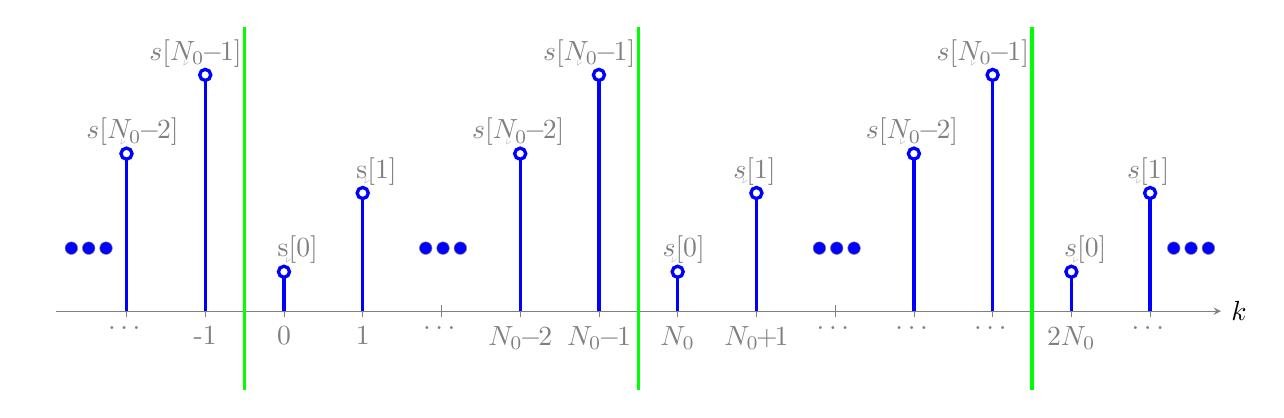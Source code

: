 ﻿\def\troispoints#1#2{
\filldraw [fill=blue] (#1,#2) 	circle (0.08);
\filldraw [fill=blue] (#1+0.22,#2) 	circle (0.08);
\filldraw [fill=blue] (#1+0.44,#2) 	circle (0.08);
}
\def\deb#1{\x-#1+0.5}
\def\fin#1{(\x-#1)+2}
\begin{tikzpicture}

	\begin{axis}[
			anchor = origin,  x=1cm, y=1cm,
			ymin=-1, ymax=3.6,
			x tick label style={anchor=north},
			xmin=-2.9, xmax = 11.9,
			ytick={0,1,2,3},
			xticklabels={,\dots,-1,0,1,\dots,$N_0\!\!-\!\!2$, $N_0\!\!-\!\!1$,$N_0$,$N_0\!\!+\!\!1$,\dots,\dots,\dots,$2N_0$,\dots},
			axis x line=center,
			axis y line =none, 
			xlabel={$k$},
			ylabel={$s[k]$},
			ylabel style = {anchor=south, thick, black},
			xlabel style = {anchor=west, thick, black},
			grid=minor,
			help lines]

		\addplot[very thick, blue, mark=*, mark options={fill=white},ycomb,samples at={-2, ..., -1}] plot( (\x, \fin{-2});

		\draw [green,very thick] (-0.5,-2) -- (-0.5,4)	 ;
		\addplot[very thick, blue, mark=*, mark options={fill=white},ycomb,samples at={0, ..., 1}] plot( (\x, \deb{0});
		\troispoints{1.8}{0.8}
		\addplot[very thick, blue, mark=*, mark options={fill=white},ycomb,samples at={3, ..., 4}] plot( (\x, \fin{3});

		\draw [green,very thick] (4.5,-2) -- (4.5,4)	 ;
		\addplot[very thick, blue, mark=*, mark options={fill=white},ycomb,samples at={5, ..., 6}] plot( (\x, \deb{5});
		\troispoints{6.8}{0.8}
		\addplot[very thick, blue, mark=*, mark options={fill=white},ycomb,samples at={8, ..., 9}] plot( (\x, \fin{8});

		\draw [green,very thick] (9.5,-2) -- (9.5,4)	 ;
		\addplot[very thick, blue, mark=*, mark options={fill=white},ycomb,samples at={10, ..., 11}] plot( (\x, \deb{10});

	\path (axis cs:10,0.6)-- +(5pt,5pt) node[rotate=60,scale=.3,pos=.25] {\textless} node{$s[0]$};    
	\path (axis cs:10.8,1.6)-- +(5pt,5pt) node[rotate=60,scale=.3,pos=.25] {\textless} node{$s[1]$};


	\path (axis cs:8.7,3.1)-- +(5pt,5pt) node[rotate=60,scale=.3,pos=.25] {\textless} node{$s[N_0\!\!-\!\!1]$};
    \path (axis cs:7.8,2.1)-- +(5pt,5pt) node[rotate=60,scale=.3,pos=.25] {\textless} node{$s[N_0\!\!-\!\!2]$};

	\path (axis cs:4.9,0.6)-- +(5pt,5pt) node[rotate=60,scale=.3,pos=.25] {\textless} node{$s[0]$};    
	\path (axis cs:5.8,1.6)-- +(5pt,5pt) node[rotate=60,scale=.3,pos=.25] {\textless} node{$s[1]$};

	\path (axis cs:3.7,3.1)-- +(5pt,5pt) node[rotate=60,scale=.3,pos=.25] {\textless} node{$s[N_0\!\!-\!\!1]$};
    \path (axis cs:2.8,2.1)-- +(5pt,5pt) node[rotate=60,scale=.3,pos=.25] {\textless} node{$s[N_0\!\!-\!\!2]$};
   %\path (axis cs:3,3.2)-- +(5pt,5pt) node[rotate=60,scale=.3,pos=.25] {\textless} node{s[3]};
   % \path (axis cs:2,3.1)-- +(5pt,5pt) node[rotate=60,scale=.3,pos=.25] {\textless} node{s[2]};
    \path (axis cs:1,1.6)-- +(5pt,5pt) node[rotate=60,scale=.3,pos=.25] {\textless} node{s[1]};
    \path (axis cs:0,0.6)-- +(5pt,5pt) node[rotate=60,scale=.3,pos=.25] {\textless} node{s[0]};

	\path (axis cs:-1.3,3.1)-- +(5pt,5pt) node[rotate=60,scale=.3,pos=.25] {\textless} node{$s[N_0\!\!-\!\!1]$};
    \path (axis cs:-2.1,2.1)-- +(5pt,5pt) node[rotate=60,scale=.3,pos=.25] {\textless} node{$s[N_0\!\!-\!\!2]$};

  
	
	
	\troispoints{-2.7}{0.8}
	
	\troispoints{11.3}{0.8}
	 \end{axis}

\end{tikzpicture}
    

